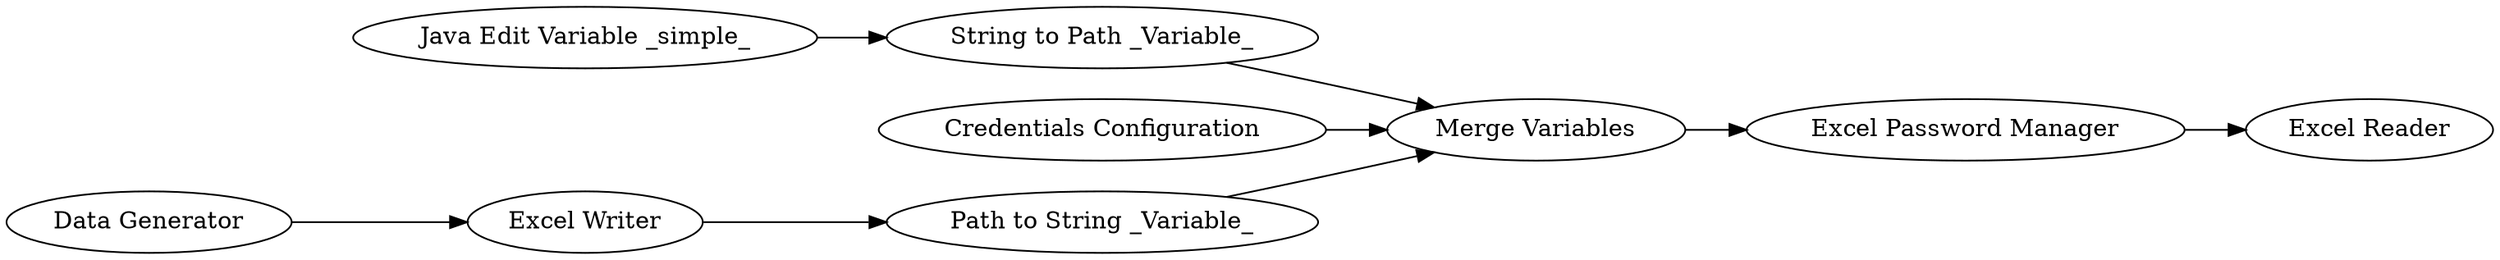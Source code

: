 digraph {
	"-819425944753718661_10" [label="Path to String _Variable_"]
	"-819425944753718661_11" [label="Java Edit Variable _simple_"]
	"-819425944753718661_1" [label="Data Generator"]
	"-819425944753718661_2" [label="Excel Writer"]
	"-819425944753718661_12" [label="String to Path _Variable_"]
	"-819425944753718661_6" [label="Excel Reader"]
	"-819425944753718661_13" [label="Credentials Configuration"]
	"-819425944753718661_9" [label="Merge Variables"]
	"-819425944753718661_8" [label="Excel Password Manager"]
	"-819425944753718661_10" -> "-819425944753718661_9"
	"-819425944753718661_9" -> "-819425944753718661_8"
	"-819425944753718661_12" -> "-819425944753718661_9"
	"-819425944753718661_13" -> "-819425944753718661_9"
	"-819425944753718661_11" -> "-819425944753718661_12"
	"-819425944753718661_1" -> "-819425944753718661_2"
	"-819425944753718661_8" -> "-819425944753718661_6"
	"-819425944753718661_2" -> "-819425944753718661_10"
	rankdir=LR
}
